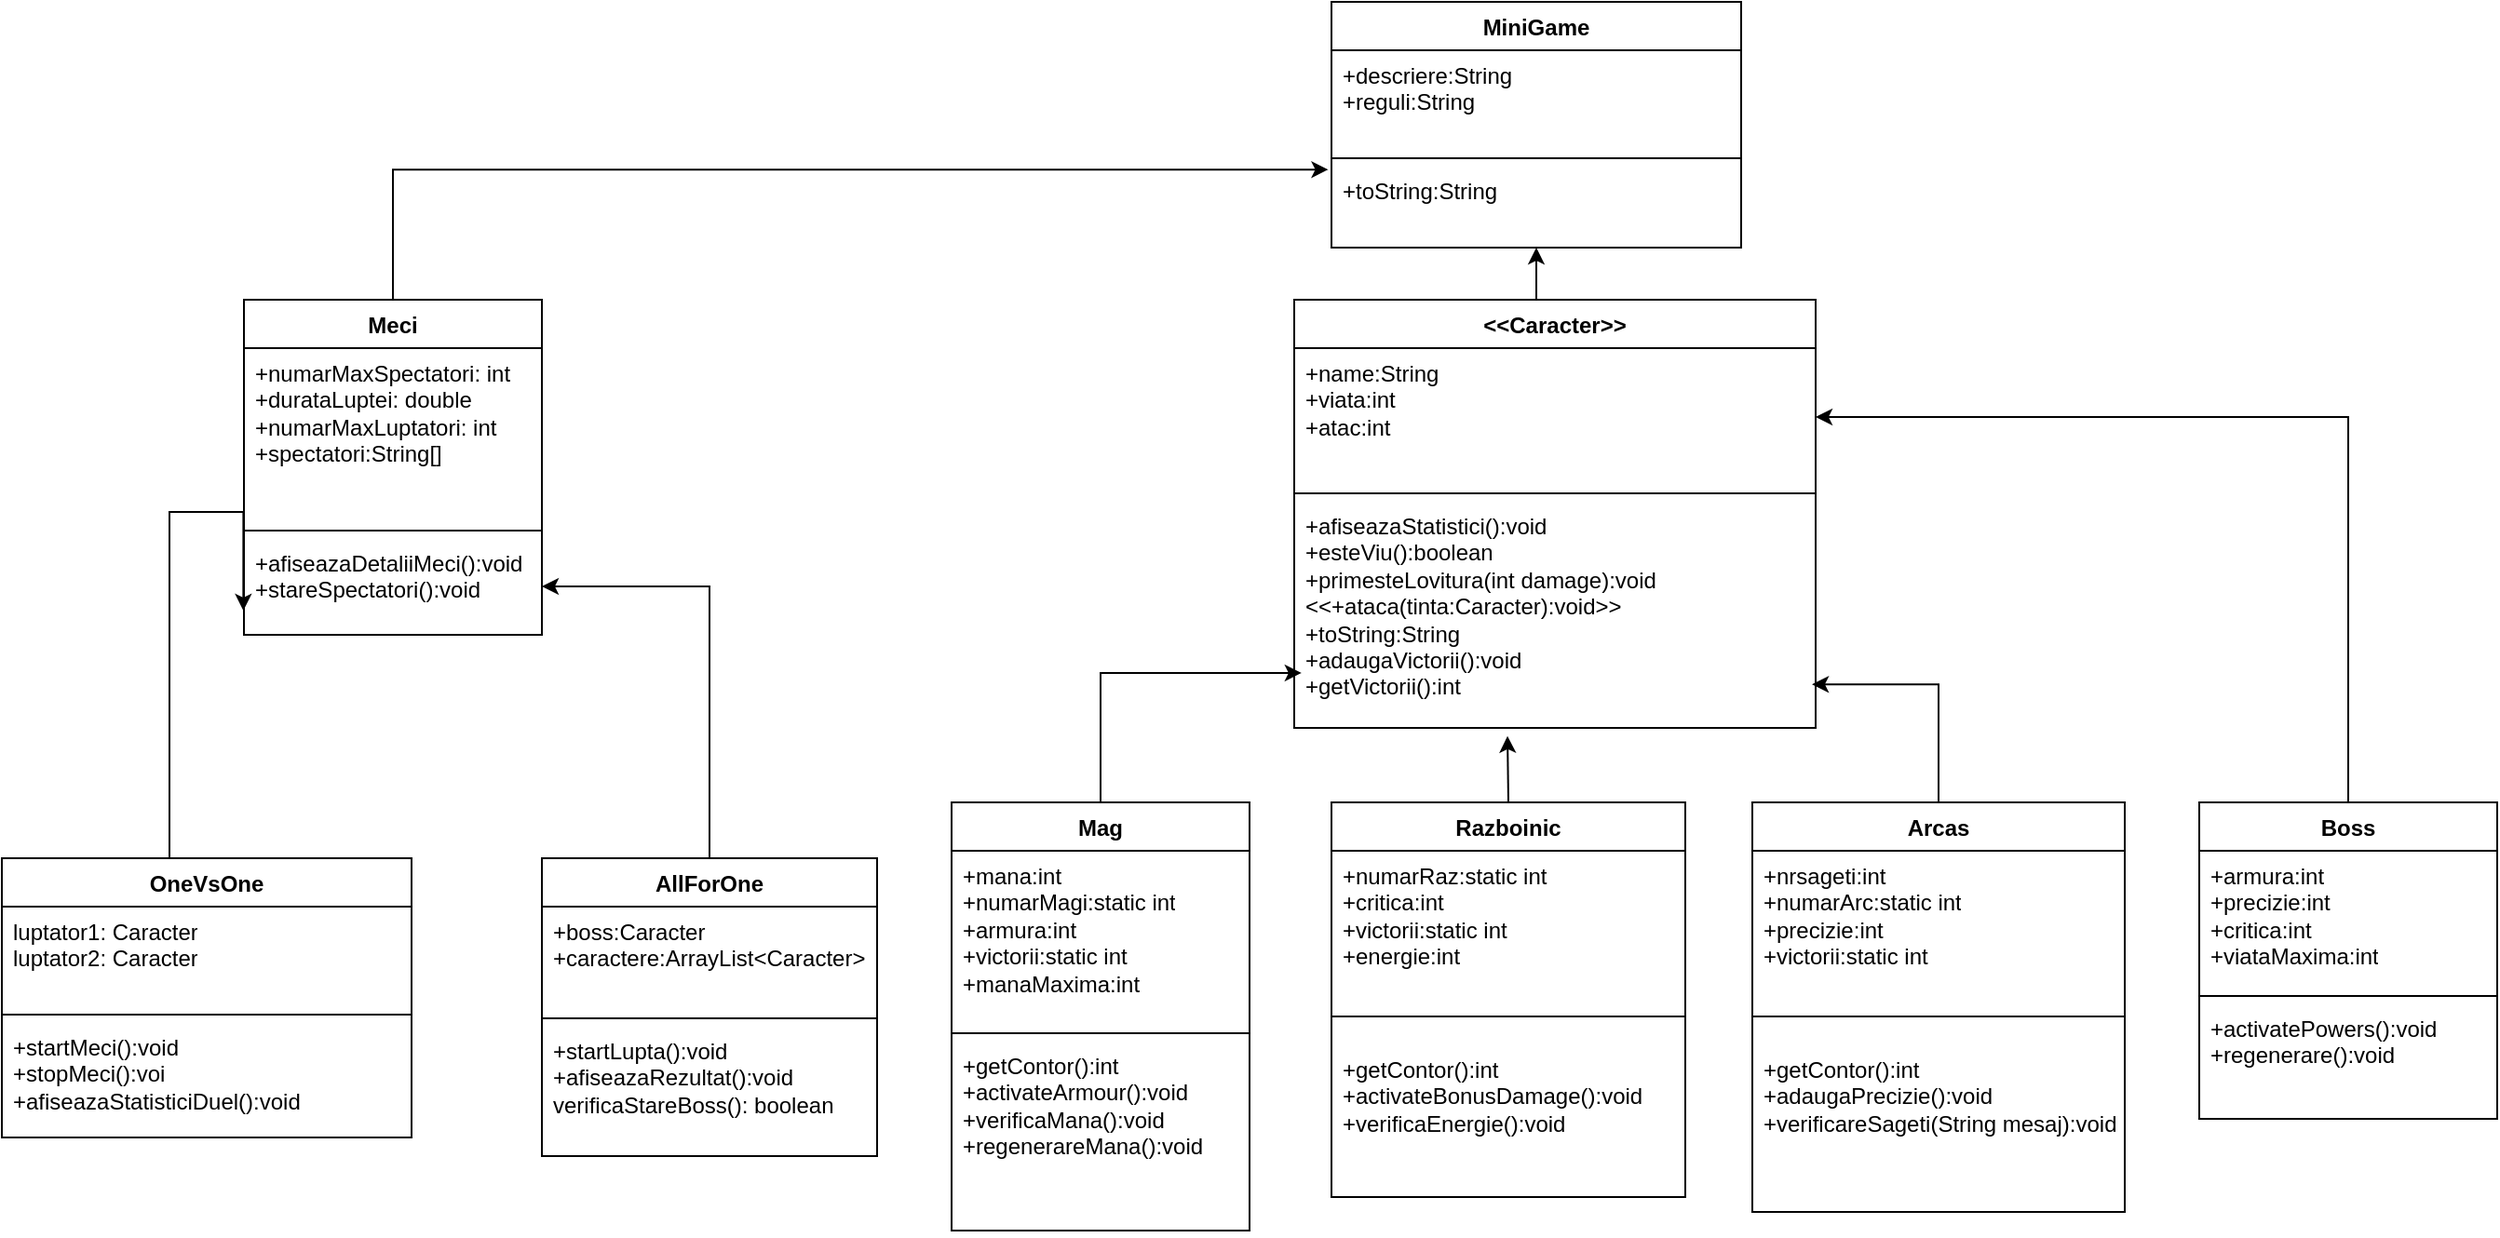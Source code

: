 <mxfile version="26.2.15">
  <diagram id="C5RBs43oDa-KdzZeNtuy" name="Page-1">
    <mxGraphModel dx="1042" dy="660" grid="1" gridSize="10" guides="1" tooltips="1" connect="1" arrows="1" fold="1" page="1" pageScale="1" pageWidth="1654" pageHeight="2336" math="0" shadow="0">
      <root>
        <mxCell id="WIyWlLk6GJQsqaUBKTNV-0" />
        <mxCell id="WIyWlLk6GJQsqaUBKTNV-1" parent="WIyWlLk6GJQsqaUBKTNV-0" />
        <mxCell id="mR8ZVarws3Q5Agm58Nef-257" style="edgeStyle=orthogonalEdgeStyle;rounded=0;orthogonalLoop=1;jettySize=auto;html=1;exitX=0.5;exitY=0;exitDx=0;exitDy=0;entryX=0.5;entryY=1;entryDx=0;entryDy=0;" parent="WIyWlLk6GJQsqaUBKTNV-1" source="mR8ZVarws3Q5Agm58Nef-204" target="mR8ZVarws3Q5Agm58Nef-227" edge="1">
          <mxGeometry relative="1" as="geometry">
            <mxPoint x="994" y="440" as="targetPoint" />
          </mxGeometry>
        </mxCell>
        <mxCell id="mR8ZVarws3Q5Agm58Nef-204" value="&amp;lt;&amp;lt;Caracter&amp;gt;&amp;gt;" style="swimlane;fontStyle=1;align=center;verticalAlign=top;childLayout=stackLayout;horizontal=1;startSize=26;horizontalStack=0;resizeParent=1;resizeParentMax=0;resizeLast=0;collapsible=1;marginBottom=0;whiteSpace=wrap;html=1;" parent="WIyWlLk6GJQsqaUBKTNV-1" vertex="1">
          <mxGeometry x="894" y="480" width="280" height="230" as="geometry" />
        </mxCell>
        <mxCell id="mR8ZVarws3Q5Agm58Nef-205" value="&lt;div&gt;+name:String&lt;/div&gt;&lt;div&gt;+viata:int&lt;/div&gt;&lt;div&gt;+atac:int&lt;/div&gt;&lt;div&gt;&lt;br&gt;&lt;/div&gt;&lt;div&gt;&lt;br&gt;&lt;/div&gt;" style="text;strokeColor=none;fillColor=none;align=left;verticalAlign=top;spacingLeft=4;spacingRight=4;overflow=hidden;rotatable=0;points=[[0,0.5],[1,0.5]];portConstraint=eastwest;whiteSpace=wrap;html=1;" parent="mR8ZVarws3Q5Agm58Nef-204" vertex="1">
          <mxGeometry y="26" width="280" height="74" as="geometry" />
        </mxCell>
        <mxCell id="mR8ZVarws3Q5Agm58Nef-206" value="" style="line;strokeWidth=1;fillColor=none;align=left;verticalAlign=middle;spacingTop=-1;spacingLeft=3;spacingRight=3;rotatable=0;labelPosition=right;points=[];portConstraint=eastwest;strokeColor=inherit;" parent="mR8ZVarws3Q5Agm58Nef-204" vertex="1">
          <mxGeometry y="100" width="280" height="8" as="geometry" />
        </mxCell>
        <mxCell id="mR8ZVarws3Q5Agm58Nef-207" value="+afiseazaStatistici():void&lt;div&gt;+esteViu():boolean&lt;/div&gt;&lt;div&gt;+primesteLovitura(int damage):void&lt;/div&gt;&lt;div&gt;&amp;lt;&amp;lt;+ataca(tinta:Caracter):void&amp;gt;&amp;gt;&lt;/div&gt;&lt;div&gt;+toString:String&lt;/div&gt;&lt;div&gt;+adaugaVictorii():void&lt;/div&gt;&lt;div&gt;+getVictorii():int&lt;/div&gt;" style="text;strokeColor=none;fillColor=none;align=left;verticalAlign=top;spacingLeft=4;spacingRight=4;overflow=hidden;rotatable=0;points=[[0,0.5],[1,0.5]];portConstraint=eastwest;whiteSpace=wrap;html=1;" parent="mR8ZVarws3Q5Agm58Nef-204" vertex="1">
          <mxGeometry y="108" width="280" height="122" as="geometry" />
        </mxCell>
        <mxCell id="mR8ZVarws3Q5Agm58Nef-208" value="Razboinic" style="swimlane;fontStyle=1;align=center;verticalAlign=top;childLayout=stackLayout;horizontal=1;startSize=26;horizontalStack=0;resizeParent=1;resizeParentMax=0;resizeLast=0;collapsible=1;marginBottom=0;whiteSpace=wrap;html=1;" parent="WIyWlLk6GJQsqaUBKTNV-1" vertex="1">
          <mxGeometry x="914" y="750" width="190" height="212" as="geometry" />
        </mxCell>
        <mxCell id="mR8ZVarws3Q5Agm58Nef-209" value="&lt;div&gt;+numarRaz:static int&lt;/div&gt;&lt;div&gt;+critica:int&lt;/div&gt;&lt;div&gt;+victorii:static int&lt;/div&gt;&lt;div&gt;+energie:int&lt;/div&gt;" style="text;strokeColor=none;fillColor=none;align=left;verticalAlign=top;spacingLeft=4;spacingRight=4;overflow=hidden;rotatable=0;points=[[0,0.5],[1,0.5]];portConstraint=eastwest;whiteSpace=wrap;html=1;" parent="mR8ZVarws3Q5Agm58Nef-208" vertex="1">
          <mxGeometry y="26" width="190" height="74" as="geometry" />
        </mxCell>
        <mxCell id="mR8ZVarws3Q5Agm58Nef-210" value="" style="line;strokeWidth=1;fillColor=none;align=left;verticalAlign=middle;spacingTop=-1;spacingLeft=3;spacingRight=3;rotatable=0;labelPosition=right;points=[];portConstraint=eastwest;strokeColor=inherit;" parent="mR8ZVarws3Q5Agm58Nef-208" vertex="1">
          <mxGeometry y="100" width="190" height="30" as="geometry" />
        </mxCell>
        <mxCell id="mR8ZVarws3Q5Agm58Nef-211" value="+getContor():int&lt;div&gt;+activateBonusDamage():void&lt;/div&gt;&lt;div&gt;+verificaEnergie():void&lt;/div&gt;" style="text;strokeColor=none;fillColor=none;align=left;verticalAlign=top;spacingLeft=4;spacingRight=4;overflow=hidden;rotatable=0;points=[[0,0.5],[1,0.5]];portConstraint=eastwest;whiteSpace=wrap;html=1;" parent="mR8ZVarws3Q5Agm58Nef-208" vertex="1">
          <mxGeometry y="130" width="190" height="82" as="geometry" />
        </mxCell>
        <mxCell id="mR8ZVarws3Q5Agm58Nef-212" value="Mag" style="swimlane;fontStyle=1;align=center;verticalAlign=top;childLayout=stackLayout;horizontal=1;startSize=26;horizontalStack=0;resizeParent=1;resizeParentMax=0;resizeLast=0;collapsible=1;marginBottom=0;whiteSpace=wrap;html=1;" parent="WIyWlLk6GJQsqaUBKTNV-1" vertex="1">
          <mxGeometry x="710" y="750" width="160" height="230" as="geometry" />
        </mxCell>
        <mxCell id="mR8ZVarws3Q5Agm58Nef-213" value="+mana:int&lt;div&gt;+numarMagi:static int&lt;/div&gt;&lt;div&gt;+armura:int&lt;/div&gt;&lt;div&gt;+victorii:static int&lt;/div&gt;&lt;div&gt;+manaMaxima:int&lt;/div&gt;" style="text;strokeColor=none;fillColor=none;align=left;verticalAlign=top;spacingLeft=4;spacingRight=4;overflow=hidden;rotatable=0;points=[[0,0.5],[1,0.5]];portConstraint=eastwest;whiteSpace=wrap;html=1;" parent="mR8ZVarws3Q5Agm58Nef-212" vertex="1">
          <mxGeometry y="26" width="160" height="94" as="geometry" />
        </mxCell>
        <mxCell id="mR8ZVarws3Q5Agm58Nef-214" value="" style="line;strokeWidth=1;fillColor=none;align=left;verticalAlign=middle;spacingTop=-1;spacingLeft=3;spacingRight=3;rotatable=0;labelPosition=right;points=[];portConstraint=eastwest;strokeColor=inherit;" parent="mR8ZVarws3Q5Agm58Nef-212" vertex="1">
          <mxGeometry y="120" width="160" height="8" as="geometry" />
        </mxCell>
        <mxCell id="mR8ZVarws3Q5Agm58Nef-215" value="+getContor():int&lt;div&gt;+activateArmour():void&lt;/div&gt;&lt;div&gt;+verificaMana():void&lt;/div&gt;&lt;div&gt;+regenerareMana():void&lt;/div&gt;&lt;div&gt;&lt;br&gt;&lt;/div&gt;&lt;div&gt;&lt;br&gt;&lt;/div&gt;" style="text;strokeColor=none;fillColor=none;align=left;verticalAlign=top;spacingLeft=4;spacingRight=4;overflow=hidden;rotatable=0;points=[[0,0.5],[1,0.5]];portConstraint=eastwest;whiteSpace=wrap;html=1;" parent="mR8ZVarws3Q5Agm58Nef-212" vertex="1">
          <mxGeometry y="128" width="160" height="102" as="geometry" />
        </mxCell>
        <mxCell id="mR8ZVarws3Q5Agm58Nef-216" value="Arcas" style="swimlane;fontStyle=1;align=center;verticalAlign=top;childLayout=stackLayout;horizontal=1;startSize=26;horizontalStack=0;resizeParent=1;resizeParentMax=0;resizeLast=0;collapsible=1;marginBottom=0;whiteSpace=wrap;html=1;" parent="WIyWlLk6GJQsqaUBKTNV-1" vertex="1">
          <mxGeometry x="1140" y="750" width="200" height="220" as="geometry" />
        </mxCell>
        <mxCell id="mR8ZVarws3Q5Agm58Nef-217" value="+nrsageti:int&lt;div&gt;+numarArc:static int&lt;/div&gt;&lt;div&gt;+precizie:int&lt;/div&gt;&lt;div&gt;+victorii:static int&lt;/div&gt;" style="text;strokeColor=none;fillColor=none;align=left;verticalAlign=top;spacingLeft=4;spacingRight=4;overflow=hidden;rotatable=0;points=[[0,0.5],[1,0.5]];portConstraint=eastwest;whiteSpace=wrap;html=1;" parent="mR8ZVarws3Q5Agm58Nef-216" vertex="1">
          <mxGeometry y="26" width="200" height="74" as="geometry" />
        </mxCell>
        <mxCell id="mR8ZVarws3Q5Agm58Nef-218" value="" style="line;strokeWidth=1;fillColor=none;align=left;verticalAlign=middle;spacingTop=-1;spacingLeft=3;spacingRight=3;rotatable=0;labelPosition=right;points=[];portConstraint=eastwest;strokeColor=inherit;" parent="mR8ZVarws3Q5Agm58Nef-216" vertex="1">
          <mxGeometry y="100" width="200" height="30" as="geometry" />
        </mxCell>
        <mxCell id="mR8ZVarws3Q5Agm58Nef-219" value="+getContor():int&lt;div&gt;+adaugaPrecizie():void&lt;/div&gt;&lt;div&gt;+verificareSageti(String mesaj):void&lt;/div&gt;&lt;div&gt;&lt;br&gt;&lt;/div&gt;&lt;div&gt;&lt;br&gt;&lt;/div&gt;&lt;div&gt;&lt;br&gt;&lt;/div&gt;" style="text;strokeColor=none;fillColor=none;align=left;verticalAlign=top;spacingLeft=4;spacingRight=4;overflow=hidden;rotatable=0;points=[[0,0.5],[1,0.5]];portConstraint=eastwest;whiteSpace=wrap;html=1;" parent="mR8ZVarws3Q5Agm58Nef-216" vertex="1">
          <mxGeometry y="130" width="200" height="90" as="geometry" />
        </mxCell>
        <mxCell id="mR8ZVarws3Q5Agm58Nef-221" style="edgeStyle=orthogonalEdgeStyle;rounded=0;orthogonalLoop=1;jettySize=auto;html=1;exitX=0.5;exitY=0;exitDx=0;exitDy=0;entryX=0.993;entryY=0.808;entryDx=0;entryDy=0;entryPerimeter=0;" parent="WIyWlLk6GJQsqaUBKTNV-1" source="mR8ZVarws3Q5Agm58Nef-216" target="mR8ZVarws3Q5Agm58Nef-207" edge="1">
          <mxGeometry relative="1" as="geometry" />
        </mxCell>
        <mxCell id="mR8ZVarws3Q5Agm58Nef-222" style="edgeStyle=orthogonalEdgeStyle;rounded=0;orthogonalLoop=1;jettySize=auto;html=1;exitX=0.5;exitY=0;exitDx=0;exitDy=0;entryX=0.014;entryY=0.758;entryDx=0;entryDy=0;entryPerimeter=0;" parent="WIyWlLk6GJQsqaUBKTNV-1" source="mR8ZVarws3Q5Agm58Nef-212" target="mR8ZVarws3Q5Agm58Nef-207" edge="1">
          <mxGeometry relative="1" as="geometry" />
        </mxCell>
        <mxCell id="mR8ZVarws3Q5Agm58Nef-227" value="MiniGame" style="swimlane;fontStyle=1;align=center;verticalAlign=top;childLayout=stackLayout;horizontal=1;startSize=26;horizontalStack=0;resizeParent=1;resizeParentMax=0;resizeLast=0;collapsible=1;marginBottom=0;whiteSpace=wrap;html=1;" parent="WIyWlLk6GJQsqaUBKTNV-1" vertex="1">
          <mxGeometry x="914" y="320" width="220" height="132" as="geometry" />
        </mxCell>
        <mxCell id="mR8ZVarws3Q5Agm58Nef-228" value="+descriere:String&lt;div&gt;+reguli:String&lt;/div&gt;&lt;div&gt;&lt;br&gt;&lt;/div&gt;" style="text;strokeColor=none;fillColor=none;align=left;verticalAlign=top;spacingLeft=4;spacingRight=4;overflow=hidden;rotatable=0;points=[[0,0.5],[1,0.5]];portConstraint=eastwest;whiteSpace=wrap;html=1;" parent="mR8ZVarws3Q5Agm58Nef-227" vertex="1">
          <mxGeometry y="26" width="220" height="54" as="geometry" />
        </mxCell>
        <mxCell id="mR8ZVarws3Q5Agm58Nef-229" value="" style="line;strokeWidth=1;fillColor=none;align=left;verticalAlign=middle;spacingTop=-1;spacingLeft=3;spacingRight=3;rotatable=0;labelPosition=right;points=[];portConstraint=eastwest;strokeColor=inherit;" parent="mR8ZVarws3Q5Agm58Nef-227" vertex="1">
          <mxGeometry y="80" width="220" height="8" as="geometry" />
        </mxCell>
        <mxCell id="mR8ZVarws3Q5Agm58Nef-230" value="+toString:String" style="text;strokeColor=none;fillColor=none;align=left;verticalAlign=top;spacingLeft=4;spacingRight=4;overflow=hidden;rotatable=0;points=[[0,0.5],[1,0.5]];portConstraint=eastwest;whiteSpace=wrap;html=1;" parent="mR8ZVarws3Q5Agm58Nef-227" vertex="1">
          <mxGeometry y="88" width="220" height="44" as="geometry" />
        </mxCell>
        <mxCell id="mR8ZVarws3Q5Agm58Nef-268" style="edgeStyle=orthogonalEdgeStyle;rounded=0;orthogonalLoop=1;jettySize=auto;html=1;exitX=0.5;exitY=0;exitDx=0;exitDy=0;entryX=-0.008;entryY=0.047;entryDx=0;entryDy=0;entryPerimeter=0;" parent="WIyWlLk6GJQsqaUBKTNV-1" source="mR8ZVarws3Q5Agm58Nef-231" target="mR8ZVarws3Q5Agm58Nef-230" edge="1">
          <mxGeometry relative="1" as="geometry">
            <mxPoint x="820" y="479.667" as="targetPoint" />
          </mxGeometry>
        </mxCell>
        <mxCell id="mR8ZVarws3Q5Agm58Nef-231" value="Meci" style="swimlane;fontStyle=1;align=center;verticalAlign=top;childLayout=stackLayout;horizontal=1;startSize=26;horizontalStack=0;resizeParent=1;resizeParentMax=0;resizeLast=0;collapsible=1;marginBottom=0;whiteSpace=wrap;html=1;" parent="WIyWlLk6GJQsqaUBKTNV-1" vertex="1">
          <mxGeometry x="330" y="480" width="160" height="180" as="geometry" />
        </mxCell>
        <mxCell id="mR8ZVarws3Q5Agm58Nef-232" value="+numarMaxSpectatori: int&lt;div&gt;+durataLuptei: double&lt;/div&gt;&lt;div&gt;+numarMaxLuptatori: int&lt;/div&gt;&lt;div&gt;+spectatori:String[]&lt;/div&gt;" style="text;strokeColor=none;fillColor=none;align=left;verticalAlign=top;spacingLeft=4;spacingRight=4;overflow=hidden;rotatable=0;points=[[0,0.5],[1,0.5]];portConstraint=eastwest;whiteSpace=wrap;html=1;" parent="mR8ZVarws3Q5Agm58Nef-231" vertex="1">
          <mxGeometry y="26" width="160" height="94" as="geometry" />
        </mxCell>
        <mxCell id="mR8ZVarws3Q5Agm58Nef-233" value="" style="line;strokeWidth=1;fillColor=none;align=left;verticalAlign=middle;spacingTop=-1;spacingLeft=3;spacingRight=3;rotatable=0;labelPosition=right;points=[];portConstraint=eastwest;strokeColor=inherit;" parent="mR8ZVarws3Q5Agm58Nef-231" vertex="1">
          <mxGeometry y="120" width="160" height="8" as="geometry" />
        </mxCell>
        <mxCell id="mR8ZVarws3Q5Agm58Nef-234" value="+afiseazaDetaliiMeci():void&lt;div&gt;+stareSpectatori():void&lt;br&gt;&lt;div&gt;&lt;br&gt;&lt;/div&gt;&lt;/div&gt;" style="text;strokeColor=none;fillColor=none;align=left;verticalAlign=top;spacingLeft=4;spacingRight=4;overflow=hidden;rotatable=0;points=[[0,0.5],[1,0.5]];portConstraint=eastwest;whiteSpace=wrap;html=1;" parent="mR8ZVarws3Q5Agm58Nef-231" vertex="1">
          <mxGeometry y="128" width="160" height="52" as="geometry" />
        </mxCell>
        <mxCell id="mR8ZVarws3Q5Agm58Nef-235" value="OneVsOne" style="swimlane;fontStyle=1;align=center;verticalAlign=top;childLayout=stackLayout;horizontal=1;startSize=26;horizontalStack=0;resizeParent=1;resizeParentMax=0;resizeLast=0;collapsible=1;marginBottom=0;whiteSpace=wrap;html=1;" parent="WIyWlLk6GJQsqaUBKTNV-1" vertex="1">
          <mxGeometry x="200" y="780" width="220" height="150" as="geometry" />
        </mxCell>
        <mxCell id="mR8ZVarws3Q5Agm58Nef-236" value="luptator1: Caracter&lt;div&gt;luptator2: Caracter&lt;/div&gt;" style="text;strokeColor=none;fillColor=none;align=left;verticalAlign=top;spacingLeft=4;spacingRight=4;overflow=hidden;rotatable=0;points=[[0,0.5],[1,0.5]];portConstraint=eastwest;whiteSpace=wrap;html=1;" parent="mR8ZVarws3Q5Agm58Nef-235" vertex="1">
          <mxGeometry y="26" width="220" height="54" as="geometry" />
        </mxCell>
        <mxCell id="mR8ZVarws3Q5Agm58Nef-237" value="" style="line;strokeWidth=1;fillColor=none;align=left;verticalAlign=middle;spacingTop=-1;spacingLeft=3;spacingRight=3;rotatable=0;labelPosition=right;points=[];portConstraint=eastwest;strokeColor=inherit;" parent="mR8ZVarws3Q5Agm58Nef-235" vertex="1">
          <mxGeometry y="80" width="220" height="8" as="geometry" />
        </mxCell>
        <mxCell id="mR8ZVarws3Q5Agm58Nef-238" value="+startMeci():void&lt;div&gt;+stopMeci():voi&lt;/div&gt;&lt;div&gt;+afiseazaStatisticiDuel():void&lt;/div&gt;" style="text;strokeColor=none;fillColor=none;align=left;verticalAlign=top;spacingLeft=4;spacingRight=4;overflow=hidden;rotatable=0;points=[[0,0.5],[1,0.5]];portConstraint=eastwest;whiteSpace=wrap;html=1;" parent="mR8ZVarws3Q5Agm58Nef-235" vertex="1">
          <mxGeometry y="88" width="220" height="62" as="geometry" />
        </mxCell>
        <mxCell id="mR8ZVarws3Q5Agm58Nef-243" style="edgeStyle=orthogonalEdgeStyle;rounded=0;orthogonalLoop=1;jettySize=auto;html=1;exitX=0.5;exitY=0;exitDx=0;exitDy=0;entryX=-0.002;entryY=0.75;entryDx=0;entryDy=0;entryPerimeter=0;" parent="WIyWlLk6GJQsqaUBKTNV-1" source="mR8ZVarws3Q5Agm58Nef-235" target="mR8ZVarws3Q5Agm58Nef-234" edge="1">
          <mxGeometry relative="1" as="geometry">
            <Array as="points">
              <mxPoint x="290" y="780" />
              <mxPoint x="290" y="594" />
              <mxPoint x="330" y="594" />
            </Array>
          </mxGeometry>
        </mxCell>
        <mxCell id="mR8ZVarws3Q5Agm58Nef-267" style="edgeStyle=orthogonalEdgeStyle;rounded=0;orthogonalLoop=1;jettySize=auto;html=1;exitX=0.5;exitY=0;exitDx=0;exitDy=0;" parent="WIyWlLk6GJQsqaUBKTNV-1" source="mR8ZVarws3Q5Agm58Nef-263" target="mR8ZVarws3Q5Agm58Nef-234" edge="1">
          <mxGeometry relative="1" as="geometry" />
        </mxCell>
        <mxCell id="mR8ZVarws3Q5Agm58Nef-263" value="AllForOne" style="swimlane;fontStyle=1;align=center;verticalAlign=top;childLayout=stackLayout;horizontal=1;startSize=26;horizontalStack=0;resizeParent=1;resizeParentMax=0;resizeLast=0;collapsible=1;marginBottom=0;whiteSpace=wrap;html=1;" parent="WIyWlLk6GJQsqaUBKTNV-1" vertex="1">
          <mxGeometry x="490" y="780" width="180" height="160" as="geometry" />
        </mxCell>
        <mxCell id="mR8ZVarws3Q5Agm58Nef-264" value="+boss:Caracter&lt;br&gt;&lt;div&gt;+caractere:ArrayList&amp;lt;Caracter&amp;gt;&lt;/div&gt;&lt;div&gt;&lt;br&gt;&lt;/div&gt;&lt;div&gt;&lt;br&gt;&lt;/div&gt;&lt;div&gt;&lt;br&gt;&lt;/div&gt;" style="text;strokeColor=none;fillColor=none;align=left;verticalAlign=top;spacingLeft=4;spacingRight=4;overflow=hidden;rotatable=0;points=[[0,0.5],[1,0.5]];portConstraint=eastwest;whiteSpace=wrap;html=1;" parent="mR8ZVarws3Q5Agm58Nef-263" vertex="1">
          <mxGeometry y="26" width="180" height="56" as="geometry" />
        </mxCell>
        <mxCell id="mR8ZVarws3Q5Agm58Nef-265" value="" style="line;strokeWidth=1;fillColor=none;align=left;verticalAlign=middle;spacingTop=-1;spacingLeft=3;spacingRight=3;rotatable=0;labelPosition=right;points=[];portConstraint=eastwest;strokeColor=inherit;" parent="mR8ZVarws3Q5Agm58Nef-263" vertex="1">
          <mxGeometry y="82" width="180" height="8" as="geometry" />
        </mxCell>
        <mxCell id="mR8ZVarws3Q5Agm58Nef-266" value="+startLupta():void&lt;div&gt;+afiseazaRezultat():void&lt;/div&gt;&lt;div&gt;verificaStareBoss(): boolean&lt;/div&gt;" style="text;strokeColor=none;fillColor=none;align=left;verticalAlign=top;spacingLeft=4;spacingRight=4;overflow=hidden;rotatable=0;points=[[0,0.5],[1,0.5]];portConstraint=eastwest;whiteSpace=wrap;html=1;" parent="mR8ZVarws3Q5Agm58Nef-263" vertex="1">
          <mxGeometry y="90" width="180" height="70" as="geometry" />
        </mxCell>
        <mxCell id="mR8ZVarws3Q5Agm58Nef-273" style="edgeStyle=orthogonalEdgeStyle;rounded=0;orthogonalLoop=1;jettySize=auto;html=1;exitX=0.5;exitY=0;exitDx=0;exitDy=0;entryX=1;entryY=0.5;entryDx=0;entryDy=0;" parent="WIyWlLk6GJQsqaUBKTNV-1" source="mR8ZVarws3Q5Agm58Nef-269" target="mR8ZVarws3Q5Agm58Nef-205" edge="1">
          <mxGeometry relative="1" as="geometry" />
        </mxCell>
        <mxCell id="mR8ZVarws3Q5Agm58Nef-269" value="Boss" style="swimlane;fontStyle=1;align=center;verticalAlign=top;childLayout=stackLayout;horizontal=1;startSize=26;horizontalStack=0;resizeParent=1;resizeParentMax=0;resizeLast=0;collapsible=1;marginBottom=0;whiteSpace=wrap;html=1;" parent="WIyWlLk6GJQsqaUBKTNV-1" vertex="1">
          <mxGeometry x="1380" y="750" width="160" height="170" as="geometry" />
        </mxCell>
        <mxCell id="mR8ZVarws3Q5Agm58Nef-270" value="+armura:int&lt;div&gt;+precizie:int&lt;/div&gt;&lt;div&gt;+critica:int&lt;/div&gt;&lt;div&gt;+viataMaxima:int&lt;/div&gt;" style="text;strokeColor=none;fillColor=none;align=left;verticalAlign=top;spacingLeft=4;spacingRight=4;overflow=hidden;rotatable=0;points=[[0,0.5],[1,0.5]];portConstraint=eastwest;whiteSpace=wrap;html=1;" parent="mR8ZVarws3Q5Agm58Nef-269" vertex="1">
          <mxGeometry y="26" width="160" height="74" as="geometry" />
        </mxCell>
        <mxCell id="mR8ZVarws3Q5Agm58Nef-271" value="" style="line;strokeWidth=1;fillColor=none;align=left;verticalAlign=middle;spacingTop=-1;spacingLeft=3;spacingRight=3;rotatable=0;labelPosition=right;points=[];portConstraint=eastwest;strokeColor=inherit;" parent="mR8ZVarws3Q5Agm58Nef-269" vertex="1">
          <mxGeometry y="100" width="160" height="8" as="geometry" />
        </mxCell>
        <mxCell id="mR8ZVarws3Q5Agm58Nef-272" value="+activatePowers():void&lt;div&gt;+regenerare():void&lt;/div&gt;&lt;div&gt;&lt;br&gt;&lt;/div&gt;&lt;div&gt;&lt;br&gt;&lt;/div&gt;" style="text;strokeColor=none;fillColor=none;align=left;verticalAlign=top;spacingLeft=4;spacingRight=4;overflow=hidden;rotatable=0;points=[[0,0.5],[1,0.5]];portConstraint=eastwest;whiteSpace=wrap;html=1;" parent="mR8ZVarws3Q5Agm58Nef-269" vertex="1">
          <mxGeometry y="108" width="160" height="62" as="geometry" />
        </mxCell>
        <mxCell id="Cf-DiM9X21Gw07qtvczD-0" style="edgeStyle=orthogonalEdgeStyle;rounded=0;orthogonalLoop=1;jettySize=auto;html=1;exitX=0.5;exitY=0;exitDx=0;exitDy=0;entryX=0.409;entryY=1.036;entryDx=0;entryDy=0;entryPerimeter=0;" edge="1" parent="WIyWlLk6GJQsqaUBKTNV-1" source="mR8ZVarws3Q5Agm58Nef-208" target="mR8ZVarws3Q5Agm58Nef-207">
          <mxGeometry relative="1" as="geometry" />
        </mxCell>
      </root>
    </mxGraphModel>
  </diagram>
</mxfile>
